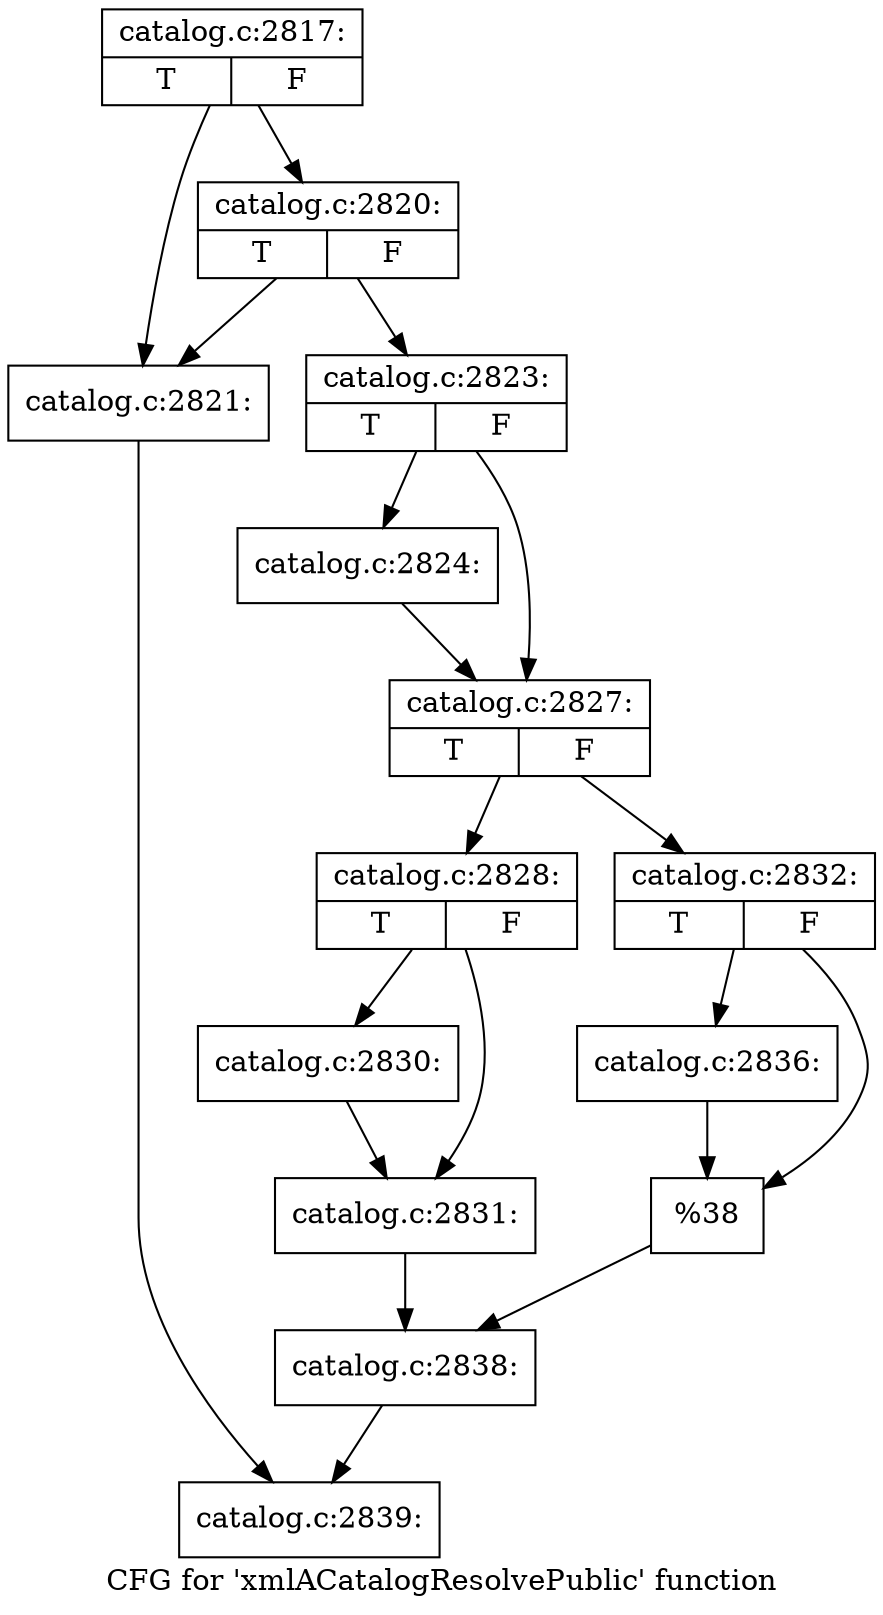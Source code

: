 digraph "CFG for 'xmlACatalogResolvePublic' function" {
	label="CFG for 'xmlACatalogResolvePublic' function";

	Node0x38d06b0 [shape=record,label="{catalog.c:2817:|{<s0>T|<s1>F}}"];
	Node0x38d06b0 -> Node0x38012e0;
	Node0x38d06b0 -> Node0x3801380;
	Node0x3801380 [shape=record,label="{catalog.c:2820:|{<s0>T|<s1>F}}"];
	Node0x3801380 -> Node0x38012e0;
	Node0x3801380 -> Node0x3801330;
	Node0x38012e0 [shape=record,label="{catalog.c:2821:}"];
	Node0x38012e0 -> Node0x38d09e0;
	Node0x3801330 [shape=record,label="{catalog.c:2823:|{<s0>T|<s1>F}}"];
	Node0x3801330 -> Node0x38da2f0;
	Node0x3801330 -> Node0x38da340;
	Node0x38da2f0 [shape=record,label="{catalog.c:2824:}"];
	Node0x38da2f0 -> Node0x38da340;
	Node0x38da340 [shape=record,label="{catalog.c:2827:|{<s0>T|<s1>F}}"];
	Node0x38da340 -> Node0x38dab20;
	Node0x38da340 -> Node0x38dabc0;
	Node0x38dab20 [shape=record,label="{catalog.c:2828:|{<s0>T|<s1>F}}"];
	Node0x38dab20 -> Node0x38db4a0;
	Node0x38dab20 -> Node0x38db4f0;
	Node0x38db4a0 [shape=record,label="{catalog.c:2830:}"];
	Node0x38db4a0 -> Node0x38db4f0;
	Node0x38db4f0 [shape=record,label="{catalog.c:2831:}"];
	Node0x38db4f0 -> Node0x38dab70;
	Node0x38dabc0 [shape=record,label="{catalog.c:2832:|{<s0>T|<s1>F}}"];
	Node0x38dabc0 -> Node0x38dc580;
	Node0x38dabc0 -> Node0x38dca80;
	Node0x38dc580 [shape=record,label="{catalog.c:2836:}"];
	Node0x38dc580 -> Node0x38dca80;
	Node0x38dca80 [shape=record,label="{%38}"];
	Node0x38dca80 -> Node0x38dab70;
	Node0x38dab70 [shape=record,label="{catalog.c:2838:}"];
	Node0x38dab70 -> Node0x38d09e0;
	Node0x38d09e0 [shape=record,label="{catalog.c:2839:}"];
}
